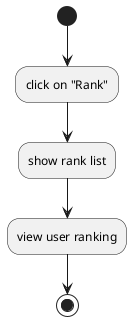 @startuml kizzy


(*)--> click on "Rank"
--> "show rank list"
--> "view user ranking"
'-->"click on find me"
'-->"view user's own ranking"
-->(*)
    
@enduml